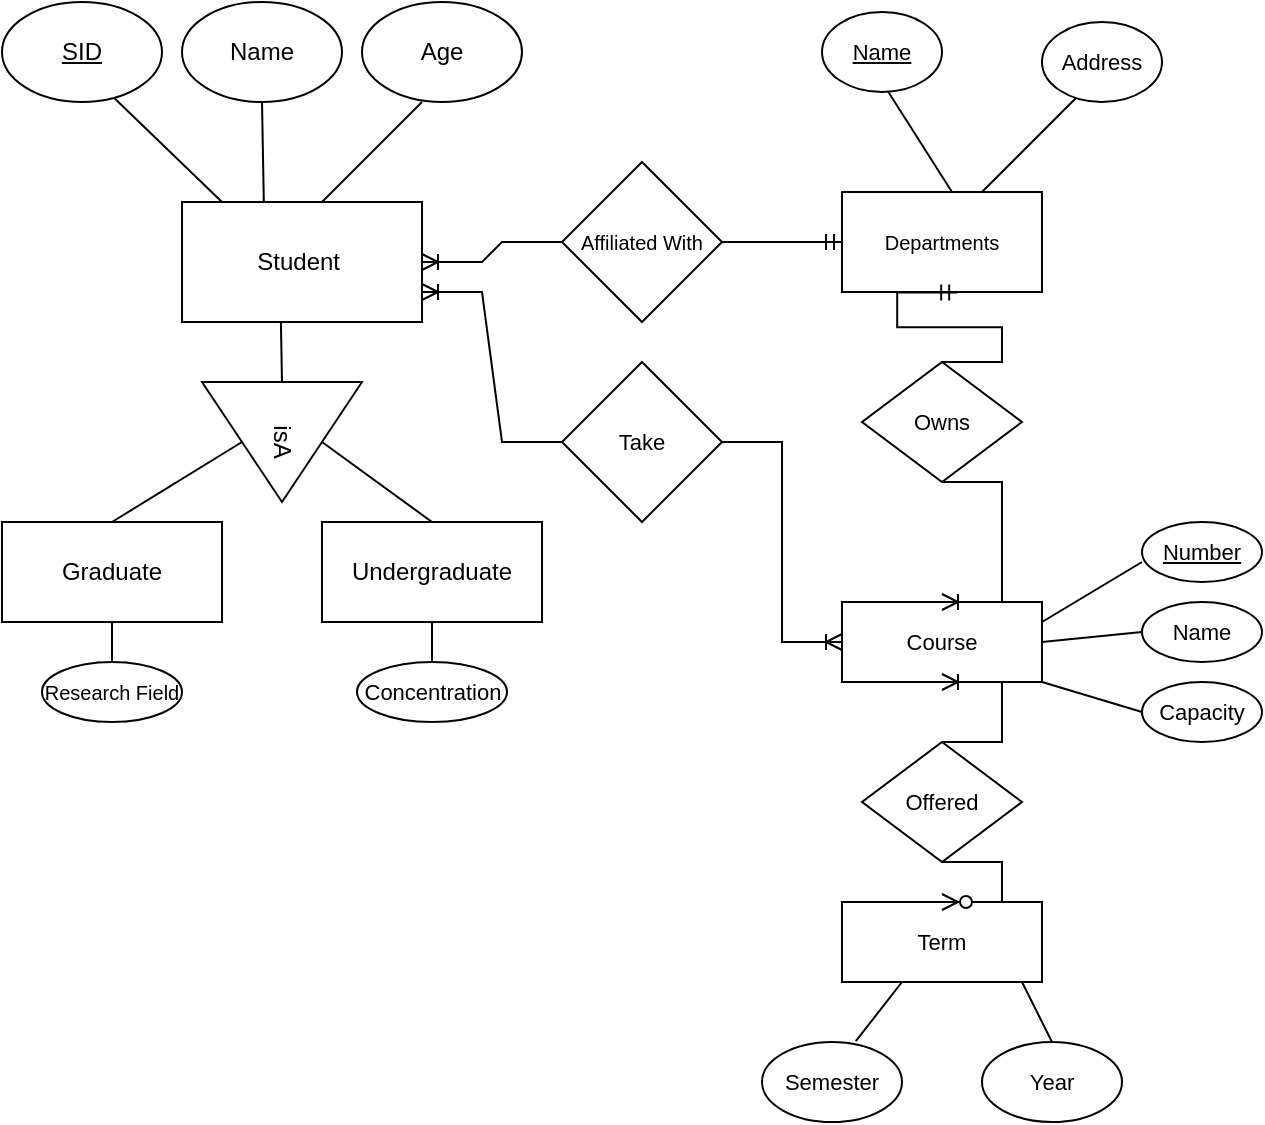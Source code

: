 <mxfile version="17.1.3" type="github">
  <diagram id="R2lEEEUBdFMjLlhIrx00" name="Page-1">
    <mxGraphModel dx="868" dy="479" grid="1" gridSize="10" guides="1" tooltips="1" connect="1" arrows="1" fold="1" page="1" pageScale="1" pageWidth="1200" pageHeight="1600" math="0" shadow="0" extFonts="Permanent Marker^https://fonts.googleapis.com/css?family=Permanent+Marker">
      <root>
        <mxCell id="0" />
        <mxCell id="1" parent="0" />
        <mxCell id="wcudu52CqqWIICP0eWUs-1" value="Student&amp;nbsp;" style="rounded=0;whiteSpace=wrap;html=1;" vertex="1" parent="1">
          <mxGeometry x="370" y="220" width="120" height="60" as="geometry" />
        </mxCell>
        <mxCell id="wcudu52CqqWIICP0eWUs-2" value="&lt;u&gt;SID&lt;/u&gt;" style="ellipse;whiteSpace=wrap;html=1;" vertex="1" parent="1">
          <mxGeometry x="280" y="120" width="80" height="50" as="geometry" />
        </mxCell>
        <mxCell id="wcudu52CqqWIICP0eWUs-3" value="Name" style="ellipse;whiteSpace=wrap;html=1;" vertex="1" parent="1">
          <mxGeometry x="370" y="120" width="80" height="50" as="geometry" />
        </mxCell>
        <mxCell id="wcudu52CqqWIICP0eWUs-4" value="Age" style="ellipse;whiteSpace=wrap;html=1;" vertex="1" parent="1">
          <mxGeometry x="460" y="120" width="80" height="50" as="geometry" />
        </mxCell>
        <mxCell id="wcudu52CqqWIICP0eWUs-5" value="" style="endArrow=none;html=1;rounded=0;" edge="1" parent="1">
          <mxGeometry width="50" height="50" relative="1" as="geometry">
            <mxPoint x="440" y="220" as="sourcePoint" />
            <mxPoint x="490" y="170" as="targetPoint" />
          </mxGeometry>
        </mxCell>
        <mxCell id="wcudu52CqqWIICP0eWUs-9" value="" style="endArrow=none;html=1;rounded=0;entryX=0.5;entryY=1;entryDx=0;entryDy=0;exitX=0.341;exitY=0.007;exitDx=0;exitDy=0;exitPerimeter=0;" edge="1" parent="1" source="wcudu52CqqWIICP0eWUs-1" target="wcudu52CqqWIICP0eWUs-3">
          <mxGeometry width="50" height="50" relative="1" as="geometry">
            <mxPoint x="375" y="220" as="sourcePoint" />
            <mxPoint x="425" y="170" as="targetPoint" />
          </mxGeometry>
        </mxCell>
        <mxCell id="wcudu52CqqWIICP0eWUs-10" value="" style="endArrow=none;html=1;rounded=0;entryX=0.703;entryY=0.963;entryDx=0;entryDy=0;entryPerimeter=0;" edge="1" parent="1" target="wcudu52CqqWIICP0eWUs-2">
          <mxGeometry width="50" height="50" relative="1" as="geometry">
            <mxPoint x="390" y="220" as="sourcePoint" />
            <mxPoint x="340" y="170" as="targetPoint" />
          </mxGeometry>
        </mxCell>
        <mxCell id="wcudu52CqqWIICP0eWUs-11" value="isA" style="triangle;whiteSpace=wrap;html=1;rotation=90;" vertex="1" parent="1">
          <mxGeometry x="390" y="300" width="60" height="80" as="geometry" />
        </mxCell>
        <mxCell id="wcudu52CqqWIICP0eWUs-12" value="" style="endArrow=none;html=1;rounded=0;exitX=0;exitY=0.5;exitDx=0;exitDy=0;entryX=0.412;entryY=0.993;entryDx=0;entryDy=0;entryPerimeter=0;" edge="1" parent="1" source="wcudu52CqqWIICP0eWUs-11" target="wcudu52CqqWIICP0eWUs-1">
          <mxGeometry width="50" height="50" relative="1" as="geometry">
            <mxPoint x="385" y="330" as="sourcePoint" />
            <mxPoint x="435" y="280" as="targetPoint" />
          </mxGeometry>
        </mxCell>
        <mxCell id="wcudu52CqqWIICP0eWUs-13" value="Graduate" style="rounded=0;whiteSpace=wrap;html=1;" vertex="1" parent="1">
          <mxGeometry x="280" y="380" width="110" height="50" as="geometry" />
        </mxCell>
        <mxCell id="wcudu52CqqWIICP0eWUs-14" value="Undergraduate" style="rounded=0;whiteSpace=wrap;html=1;" vertex="1" parent="1">
          <mxGeometry x="440" y="380" width="110" height="50" as="geometry" />
        </mxCell>
        <mxCell id="wcudu52CqqWIICP0eWUs-15" value="&lt;font style=&quot;font-size: 10px&quot;&gt;Research Field&lt;/font&gt;" style="ellipse;whiteSpace=wrap;html=1;" vertex="1" parent="1">
          <mxGeometry x="300" y="450" width="70" height="30" as="geometry" />
        </mxCell>
        <mxCell id="wcudu52CqqWIICP0eWUs-16" value="&lt;font style=&quot;font-size: 11px&quot;&gt;Concentration&lt;/font&gt;" style="ellipse;whiteSpace=wrap;html=1;" vertex="1" parent="1">
          <mxGeometry x="457.5" y="450" width="75" height="30" as="geometry" />
        </mxCell>
        <mxCell id="wcudu52CqqWIICP0eWUs-27" value="" style="endArrow=none;html=1;rounded=0;fontSize=10;entryX=0.5;entryY=1;entryDx=0;entryDy=0;exitX=0.5;exitY=0;exitDx=0;exitDy=0;" edge="1" parent="1" source="wcudu52CqqWIICP0eWUs-15" target="wcudu52CqqWIICP0eWUs-13">
          <mxGeometry width="50" height="50" relative="1" as="geometry">
            <mxPoint x="310" y="460" as="sourcePoint" />
            <mxPoint x="360" y="410" as="targetPoint" />
          </mxGeometry>
        </mxCell>
        <mxCell id="wcudu52CqqWIICP0eWUs-30" value="" style="endArrow=none;html=1;rounded=0;fontSize=10;exitX=0.5;exitY=0;exitDx=0;exitDy=0;entryX=0.5;entryY=1;entryDx=0;entryDy=0;" edge="1" parent="1" source="wcudu52CqqWIICP0eWUs-16" target="wcudu52CqqWIICP0eWUs-14">
          <mxGeometry width="50" height="50" relative="1" as="geometry">
            <mxPoint x="450" y="480" as="sourcePoint" />
            <mxPoint x="500" y="430" as="targetPoint" />
          </mxGeometry>
        </mxCell>
        <mxCell id="wcudu52CqqWIICP0eWUs-31" value="Affiliated With" style="rhombus;whiteSpace=wrap;html=1;fontSize=10;" vertex="1" parent="1">
          <mxGeometry x="560" y="200" width="80" height="80" as="geometry" />
        </mxCell>
        <mxCell id="wcudu52CqqWIICP0eWUs-36" value="Departments" style="rounded=0;whiteSpace=wrap;html=1;fontSize=10;" vertex="1" parent="1">
          <mxGeometry x="700" y="215" width="100" height="50" as="geometry" />
        </mxCell>
        <mxCell id="wcudu52CqqWIICP0eWUs-37" value="" style="endArrow=none;html=1;rounded=0;fontSize=10;" edge="1" parent="1">
          <mxGeometry width="50" height="50" relative="1" as="geometry">
            <mxPoint x="770" y="215" as="sourcePoint" />
            <mxPoint x="820" y="165" as="targetPoint" />
          </mxGeometry>
        </mxCell>
        <mxCell id="wcudu52CqqWIICP0eWUs-42" value="&lt;font style=&quot;font-size: 11px&quot;&gt;Address&lt;/font&gt;" style="ellipse;whiteSpace=wrap;html=1;fontSize=10;" vertex="1" parent="1">
          <mxGeometry x="800" y="130" width="60" height="40" as="geometry" />
        </mxCell>
        <mxCell id="wcudu52CqqWIICP0eWUs-43" value="" style="endArrow=none;html=1;rounded=0;fontSize=10;" edge="1" parent="1">
          <mxGeometry width="50" height="50" relative="1" as="geometry">
            <mxPoint x="755" y="215" as="sourcePoint" />
            <mxPoint x="720" y="160" as="targetPoint" />
          </mxGeometry>
        </mxCell>
        <mxCell id="wcudu52CqqWIICP0eWUs-44" value="&lt;span style=&quot;font-size: 11px&quot;&gt;&lt;u&gt;Name&lt;/u&gt;&lt;/span&gt;" style="ellipse;whiteSpace=wrap;html=1;fontSize=10;" vertex="1" parent="1">
          <mxGeometry x="690" y="125" width="60" height="40" as="geometry" />
        </mxCell>
        <mxCell id="wcudu52CqqWIICP0eWUs-45" value="Owns" style="rhombus;whiteSpace=wrap;html=1;fontSize=11;" vertex="1" parent="1">
          <mxGeometry x="710" y="300" width="80" height="60" as="geometry" />
        </mxCell>
        <mxCell id="wcudu52CqqWIICP0eWUs-46" value="Course" style="whiteSpace=wrap;html=1;fontSize=11;" vertex="1" parent="1">
          <mxGeometry x="700" y="420" width="100" height="40" as="geometry" />
        </mxCell>
        <mxCell id="wcudu52CqqWIICP0eWUs-47" value="Offered" style="rhombus;whiteSpace=wrap;html=1;fontSize=11;" vertex="1" parent="1">
          <mxGeometry x="710" y="490" width="80" height="60" as="geometry" />
        </mxCell>
        <mxCell id="wcudu52CqqWIICP0eWUs-48" value="Term" style="rounded=0;whiteSpace=wrap;html=1;fontSize=11;" vertex="1" parent="1">
          <mxGeometry x="700" y="570" width="100" height="40" as="geometry" />
        </mxCell>
        <mxCell id="wcudu52CqqWIICP0eWUs-49" value="Semester" style="ellipse;whiteSpace=wrap;html=1;fontSize=11;" vertex="1" parent="1">
          <mxGeometry x="660" y="640" width="70" height="40" as="geometry" />
        </mxCell>
        <mxCell id="wcudu52CqqWIICP0eWUs-50" value="Year" style="ellipse;whiteSpace=wrap;html=1;fontSize=11;" vertex="1" parent="1">
          <mxGeometry x="770" y="640" width="70" height="40" as="geometry" />
        </mxCell>
        <mxCell id="wcudu52CqqWIICP0eWUs-51" value="" style="endArrow=none;html=1;rounded=0;fontSize=11;exitX=0.5;exitY=0;exitDx=0;exitDy=0;" edge="1" parent="1" source="wcudu52CqqWIICP0eWUs-14">
          <mxGeometry width="50" height="50" relative="1" as="geometry">
            <mxPoint x="440" y="370" as="sourcePoint" />
            <mxPoint x="440" y="340" as="targetPoint" />
          </mxGeometry>
        </mxCell>
        <mxCell id="wcudu52CqqWIICP0eWUs-52" value="" style="endArrow=none;html=1;rounded=0;fontSize=11;exitX=0.5;exitY=0;exitDx=0;exitDy=0;" edge="1" parent="1" source="wcudu52CqqWIICP0eWUs-13">
          <mxGeometry width="50" height="50" relative="1" as="geometry">
            <mxPoint x="350" y="380" as="sourcePoint" />
            <mxPoint x="400" y="340" as="targetPoint" />
          </mxGeometry>
        </mxCell>
        <mxCell id="wcudu52CqqWIICP0eWUs-53" value="&lt;u&gt;Number&lt;/u&gt;" style="ellipse;whiteSpace=wrap;html=1;fontSize=11;" vertex="1" parent="1">
          <mxGeometry x="850" y="380" width="60" height="30" as="geometry" />
        </mxCell>
        <mxCell id="wcudu52CqqWIICP0eWUs-54" value="Capacity" style="ellipse;whiteSpace=wrap;html=1;fontSize=11;" vertex="1" parent="1">
          <mxGeometry x="850" y="460" width="60" height="30" as="geometry" />
        </mxCell>
        <mxCell id="wcudu52CqqWIICP0eWUs-56" value="Name" style="ellipse;whiteSpace=wrap;html=1;fontSize=11;" vertex="1" parent="1">
          <mxGeometry x="850" y="420" width="60" height="30" as="geometry" />
        </mxCell>
        <mxCell id="wcudu52CqqWIICP0eWUs-58" value="" style="edgeStyle=entityRelationEdgeStyle;fontSize=12;html=1;endArrow=ERoneToMany;rounded=0;exitX=0;exitY=0.5;exitDx=0;exitDy=0;" edge="1" parent="1" source="wcudu52CqqWIICP0eWUs-31" target="wcudu52CqqWIICP0eWUs-1">
          <mxGeometry width="100" height="100" relative="1" as="geometry">
            <mxPoint x="590" y="320" as="sourcePoint" />
            <mxPoint x="500" y="240" as="targetPoint" />
          </mxGeometry>
        </mxCell>
        <mxCell id="wcudu52CqqWIICP0eWUs-59" value="" style="edgeStyle=entityRelationEdgeStyle;fontSize=12;html=1;endArrow=ERmandOne;rounded=0;exitX=1;exitY=0.5;exitDx=0;exitDy=0;entryX=0;entryY=0.5;entryDx=0;entryDy=0;" edge="1" parent="1" source="wcudu52CqqWIICP0eWUs-31" target="wcudu52CqqWIICP0eWUs-36">
          <mxGeometry width="100" height="100" relative="1" as="geometry">
            <mxPoint x="590" y="320" as="sourcePoint" />
            <mxPoint x="690" y="240" as="targetPoint" />
          </mxGeometry>
        </mxCell>
        <mxCell id="wcudu52CqqWIICP0eWUs-60" value="" style="edgeStyle=entityRelationEdgeStyle;fontSize=12;html=1;endArrow=ERmandOne;rounded=0;entryX=0.576;entryY=1.004;entryDx=0;entryDy=0;entryPerimeter=0;exitX=0.5;exitY=0;exitDx=0;exitDy=0;" edge="1" parent="1" source="wcudu52CqqWIICP0eWUs-45" target="wcudu52CqqWIICP0eWUs-36">
          <mxGeometry width="100" height="100" relative="1" as="geometry">
            <mxPoint x="590" y="320" as="sourcePoint" />
            <mxPoint x="690" y="220" as="targetPoint" />
          </mxGeometry>
        </mxCell>
        <mxCell id="wcudu52CqqWIICP0eWUs-61" value="" style="edgeStyle=entityRelationEdgeStyle;fontSize=12;html=1;endArrow=ERoneToMany;rounded=0;entryX=0.5;entryY=0;entryDx=0;entryDy=0;exitX=0.5;exitY=1;exitDx=0;exitDy=0;" edge="1" parent="1" source="wcudu52CqqWIICP0eWUs-45" target="wcudu52CqqWIICP0eWUs-46">
          <mxGeometry width="100" height="100" relative="1" as="geometry">
            <mxPoint x="590" y="480" as="sourcePoint" />
            <mxPoint x="690" y="380" as="targetPoint" />
          </mxGeometry>
        </mxCell>
        <mxCell id="wcudu52CqqWIICP0eWUs-62" value="" style="edgeStyle=entityRelationEdgeStyle;fontSize=12;html=1;endArrow=ERoneToMany;rounded=0;entryX=0.5;entryY=1;entryDx=0;entryDy=0;exitX=0.5;exitY=0;exitDx=0;exitDy=0;" edge="1" parent="1" source="wcudu52CqqWIICP0eWUs-47" target="wcudu52CqqWIICP0eWUs-46">
          <mxGeometry width="100" height="100" relative="1" as="geometry">
            <mxPoint x="750" y="470" as="sourcePoint" />
            <mxPoint x="690" y="300" as="targetPoint" />
          </mxGeometry>
        </mxCell>
        <mxCell id="wcudu52CqqWIICP0eWUs-63" value="" style="edgeStyle=entityRelationEdgeStyle;fontSize=12;html=1;endArrow=ERzeroToMany;endFill=1;rounded=0;entryX=0.5;entryY=0;entryDx=0;entryDy=0;exitX=0.5;exitY=1;exitDx=0;exitDy=0;" edge="1" parent="1" source="wcudu52CqqWIICP0eWUs-47" target="wcudu52CqqWIICP0eWUs-48">
          <mxGeometry width="100" height="100" relative="1" as="geometry">
            <mxPoint x="590" y="640" as="sourcePoint" />
            <mxPoint x="690" y="540" as="targetPoint" />
          </mxGeometry>
        </mxCell>
        <mxCell id="wcudu52CqqWIICP0eWUs-64" value="" style="endArrow=none;html=1;rounded=0;fontSize=11;exitX=0.67;exitY=-0.01;exitDx=0;exitDy=0;exitPerimeter=0;" edge="1" parent="1" source="wcudu52CqqWIICP0eWUs-49">
          <mxGeometry width="50" height="50" relative="1" as="geometry">
            <mxPoint x="680" y="660" as="sourcePoint" />
            <mxPoint x="730" y="610" as="targetPoint" />
          </mxGeometry>
        </mxCell>
        <mxCell id="wcudu52CqqWIICP0eWUs-65" value="" style="endArrow=none;html=1;rounded=0;fontSize=11;exitX=0.5;exitY=0;exitDx=0;exitDy=0;" edge="1" parent="1" source="wcudu52CqqWIICP0eWUs-50">
          <mxGeometry width="50" height="50" relative="1" as="geometry">
            <mxPoint x="740" y="660" as="sourcePoint" />
            <mxPoint x="790" y="610" as="targetPoint" />
          </mxGeometry>
        </mxCell>
        <mxCell id="wcudu52CqqWIICP0eWUs-66" value="" style="endArrow=none;html=1;rounded=0;fontSize=11;exitX=1;exitY=0.25;exitDx=0;exitDy=0;" edge="1" parent="1" source="wcudu52CqqWIICP0eWUs-46">
          <mxGeometry width="50" height="50" relative="1" as="geometry">
            <mxPoint x="800" y="440" as="sourcePoint" />
            <mxPoint x="850" y="400" as="targetPoint" />
          </mxGeometry>
        </mxCell>
        <mxCell id="wcudu52CqqWIICP0eWUs-67" value="" style="endArrow=none;html=1;rounded=0;fontSize=11;exitX=1;exitY=0.5;exitDx=0;exitDy=0;entryX=0;entryY=0.5;entryDx=0;entryDy=0;" edge="1" parent="1" source="wcudu52CqqWIICP0eWUs-46" target="wcudu52CqqWIICP0eWUs-56">
          <mxGeometry width="50" height="50" relative="1" as="geometry">
            <mxPoint x="805" y="480" as="sourcePoint" />
            <mxPoint x="855" y="430" as="targetPoint" />
          </mxGeometry>
        </mxCell>
        <mxCell id="wcudu52CqqWIICP0eWUs-68" value="" style="endArrow=none;html=1;rounded=0;fontSize=11;entryX=0;entryY=0.5;entryDx=0;entryDy=0;exitX=1;exitY=1;exitDx=0;exitDy=0;" edge="1" parent="1" source="wcudu52CqqWIICP0eWUs-46" target="wcudu52CqqWIICP0eWUs-54">
          <mxGeometry width="50" height="50" relative="1" as="geometry">
            <mxPoint x="610" y="530" as="sourcePoint" />
            <mxPoint x="660" y="480" as="targetPoint" />
          </mxGeometry>
        </mxCell>
        <mxCell id="wcudu52CqqWIICP0eWUs-69" value="Take" style="rhombus;whiteSpace=wrap;html=1;fontSize=11;" vertex="1" parent="1">
          <mxGeometry x="560" y="300" width="80" height="80" as="geometry" />
        </mxCell>
        <mxCell id="wcudu52CqqWIICP0eWUs-70" value="" style="edgeStyle=entityRelationEdgeStyle;fontSize=12;html=1;endArrow=ERoneToMany;rounded=0;entryX=1;entryY=0.75;entryDx=0;entryDy=0;exitX=0;exitY=0.5;exitDx=0;exitDy=0;" edge="1" parent="1" source="wcudu52CqqWIICP0eWUs-69" target="wcudu52CqqWIICP0eWUs-1">
          <mxGeometry width="100" height="100" relative="1" as="geometry">
            <mxPoint x="590" y="400" as="sourcePoint" />
            <mxPoint x="690" y="300" as="targetPoint" />
          </mxGeometry>
        </mxCell>
        <mxCell id="wcudu52CqqWIICP0eWUs-71" value="" style="edgeStyle=entityRelationEdgeStyle;fontSize=12;html=1;endArrow=ERoneToMany;rounded=0;entryX=0;entryY=0.5;entryDx=0;entryDy=0;exitX=1;exitY=0.5;exitDx=0;exitDy=0;" edge="1" parent="1" source="wcudu52CqqWIICP0eWUs-69" target="wcudu52CqqWIICP0eWUs-46">
          <mxGeometry width="100" height="100" relative="1" as="geometry">
            <mxPoint x="590" y="400" as="sourcePoint" />
            <mxPoint x="690" y="300" as="targetPoint" />
          </mxGeometry>
        </mxCell>
      </root>
    </mxGraphModel>
  </diagram>
</mxfile>
